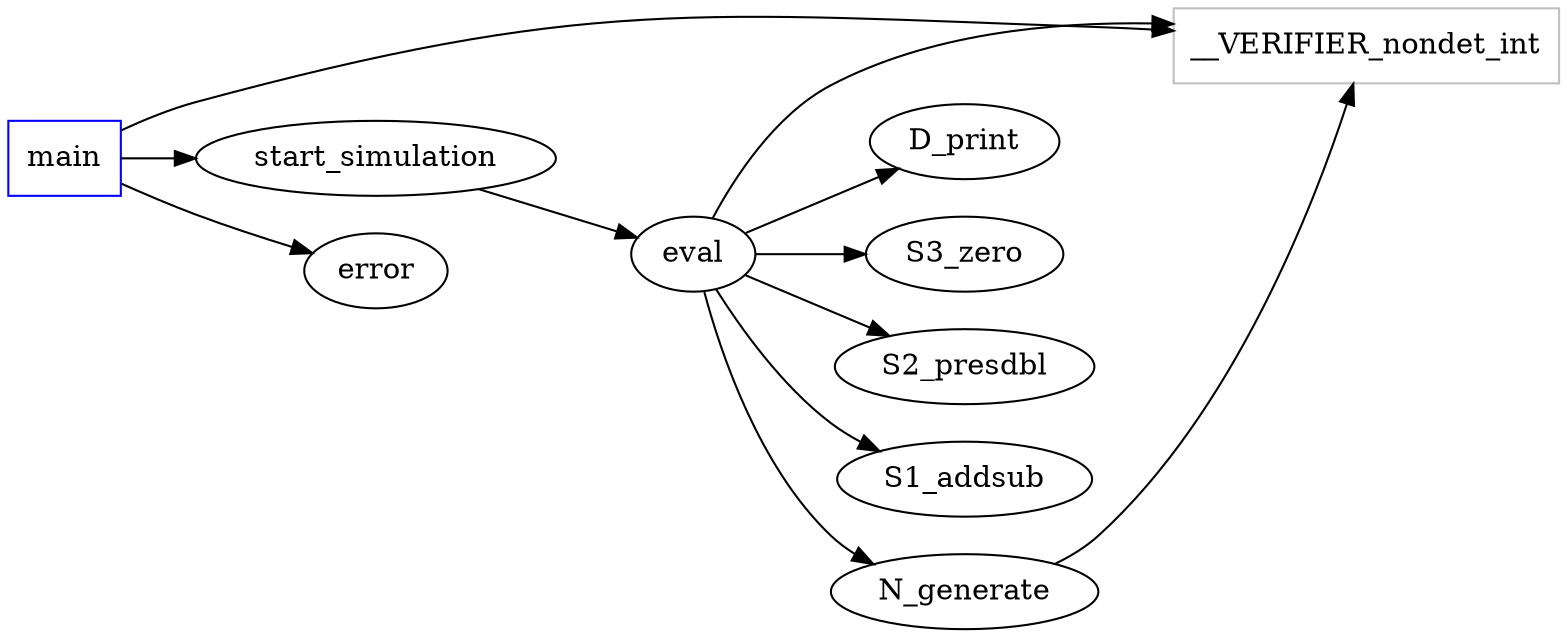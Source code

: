 digraph functioncalls {
rankdir=LR;

main [shape="box", color=blue];
__VERIFIER_nondet_int [label="__VERIFIER_nondet_int", shape="box", color=grey];
main -> __VERIFIER_nondet_int;
start_simulation [label="start_simulation", ];
main -> start_simulation;
error [label="error", ];
main -> error;
eval [label="eval", ];
start_simulation -> eval;
eval -> __VERIFIER_nondet_int;
D_print [label="D_print", ];
eval -> D_print;
S3_zero [label="S3_zero", ];
eval -> S3_zero;
S2_presdbl [label="S2_presdbl", ];
eval -> S2_presdbl;
S1_addsub [label="S1_addsub", ];
eval -> S1_addsub;
N_generate [label="N_generate", ];
eval -> N_generate;
N_generate -> __VERIFIER_nondet_int;
}
